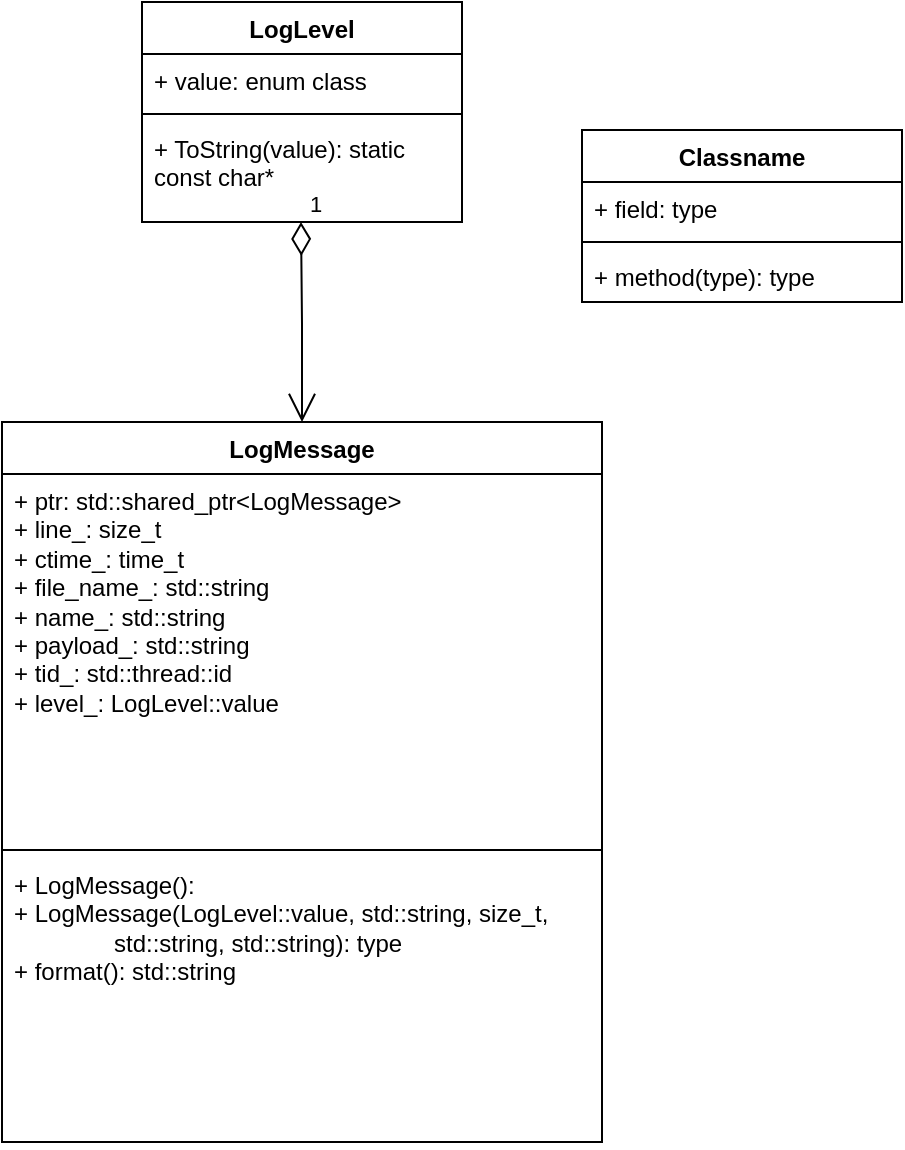 <mxfile version="26.1.3">
  <diagram name="第 1 页" id="fOuAMprKsr2X9MjwaEno">
    <mxGraphModel dx="1434" dy="738" grid="1" gridSize="10" guides="1" tooltips="1" connect="1" arrows="1" fold="1" page="1" pageScale="1" pageWidth="827" pageHeight="1169" math="0" shadow="0">
      <root>
        <mxCell id="0" />
        <mxCell id="1" parent="0" />
        <mxCell id="z3Is95D2eXdALTqiWvSm-1" value="LogLevel" style="swimlane;fontStyle=1;align=center;verticalAlign=top;childLayout=stackLayout;horizontal=1;startSize=26;horizontalStack=0;resizeParent=1;resizeParentMax=0;resizeLast=0;collapsible=1;marginBottom=0;whiteSpace=wrap;html=1;" vertex="1" parent="1">
          <mxGeometry x="400" y="130" width="160" height="110" as="geometry" />
        </mxCell>
        <mxCell id="z3Is95D2eXdALTqiWvSm-2" value="+ value: enum class" style="text;strokeColor=none;fillColor=none;align=left;verticalAlign=top;spacingLeft=4;spacingRight=4;overflow=hidden;rotatable=0;points=[[0,0.5],[1,0.5]];portConstraint=eastwest;whiteSpace=wrap;html=1;" vertex="1" parent="z3Is95D2eXdALTqiWvSm-1">
          <mxGeometry y="26" width="160" height="26" as="geometry" />
        </mxCell>
        <mxCell id="z3Is95D2eXdALTqiWvSm-3" value="" style="line;strokeWidth=1;fillColor=none;align=left;verticalAlign=middle;spacingTop=-1;spacingLeft=3;spacingRight=3;rotatable=0;labelPosition=right;points=[];portConstraint=eastwest;strokeColor=inherit;" vertex="1" parent="z3Is95D2eXdALTqiWvSm-1">
          <mxGeometry y="52" width="160" height="8" as="geometry" />
        </mxCell>
        <mxCell id="z3Is95D2eXdALTqiWvSm-4" value="+ ToString(value): static const char*" style="text;strokeColor=none;fillColor=none;align=left;verticalAlign=top;spacingLeft=4;spacingRight=4;overflow=hidden;rotatable=0;points=[[0,0.5],[1,0.5]];portConstraint=eastwest;whiteSpace=wrap;html=1;" vertex="1" parent="z3Is95D2eXdALTqiWvSm-1">
          <mxGeometry y="60" width="160" height="50" as="geometry" />
        </mxCell>
        <mxCell id="z3Is95D2eXdALTqiWvSm-5" value="LogMessage" style="swimlane;fontStyle=1;align=center;verticalAlign=top;childLayout=stackLayout;horizontal=1;startSize=26;horizontalStack=0;resizeParent=1;resizeParentMax=0;resizeLast=0;collapsible=1;marginBottom=0;whiteSpace=wrap;html=1;" vertex="1" parent="1">
          <mxGeometry x="330" y="340" width="300" height="360" as="geometry" />
        </mxCell>
        <mxCell id="z3Is95D2eXdALTqiWvSm-6" value="+ ptr: std::shared_ptr&amp;lt;LogMessage&amp;gt;&lt;div&gt;+ line_: size_t&lt;/div&gt;&lt;div&gt;+ ctime_: time_t&lt;/div&gt;&lt;div&gt;+ file_name_: std::string&lt;/div&gt;&lt;div&gt;+ name_: std::string&lt;/div&gt;&lt;div&gt;&lt;div&gt;+ payload_: std::string&lt;/div&gt;&lt;div&gt;+ tid_: std::thread::id&lt;/div&gt;&lt;/div&gt;&lt;div&gt;&lt;div&gt;+ level_: LogLevel::value&lt;/div&gt;&lt;/div&gt;" style="text;strokeColor=none;fillColor=none;align=left;verticalAlign=top;spacingLeft=4;spacingRight=4;overflow=hidden;rotatable=0;points=[[0,0.5],[1,0.5]];portConstraint=eastwest;whiteSpace=wrap;html=1;" vertex="1" parent="z3Is95D2eXdALTqiWvSm-5">
          <mxGeometry y="26" width="300" height="184" as="geometry" />
        </mxCell>
        <mxCell id="z3Is95D2eXdALTqiWvSm-7" value="" style="line;strokeWidth=1;fillColor=none;align=left;verticalAlign=middle;spacingTop=-1;spacingLeft=3;spacingRight=3;rotatable=0;labelPosition=right;points=[];portConstraint=eastwest;strokeColor=inherit;" vertex="1" parent="z3Is95D2eXdALTqiWvSm-5">
          <mxGeometry y="210" width="300" height="8" as="geometry" />
        </mxCell>
        <mxCell id="z3Is95D2eXdALTqiWvSm-8" value="+ LogMessage():&amp;nbsp;&lt;div&gt;+ LogMessage(&lt;span style=&quot;background-color: transparent;&quot;&gt;LogLevel::value, std::string, size_t,&lt;br&gt;&lt;/span&gt;&lt;span style=&quot;background-color: transparent;&quot;&gt;&amp;nbsp; &amp;nbsp; &amp;nbsp; &amp;nbsp; &amp;nbsp; &amp;nbsp; &amp;nbsp; &amp;nbsp;std::string, std::string&lt;/span&gt;): type&lt;/div&gt;&lt;div&gt;+ format(): std::string&lt;/div&gt;" style="text;strokeColor=none;fillColor=none;align=left;verticalAlign=top;spacingLeft=4;spacingRight=4;overflow=hidden;rotatable=0;points=[[0,0.5],[1,0.5]];portConstraint=eastwest;whiteSpace=wrap;html=1;" vertex="1" parent="z3Is95D2eXdALTqiWvSm-5">
          <mxGeometry y="218" width="300" height="142" as="geometry" />
        </mxCell>
        <mxCell id="z3Is95D2eXdALTqiWvSm-9" value="Classname" style="swimlane;fontStyle=1;align=center;verticalAlign=top;childLayout=stackLayout;horizontal=1;startSize=26;horizontalStack=0;resizeParent=1;resizeParentMax=0;resizeLast=0;collapsible=1;marginBottom=0;whiteSpace=wrap;html=1;" vertex="1" parent="1">
          <mxGeometry x="620" y="194" width="160" height="86" as="geometry" />
        </mxCell>
        <mxCell id="z3Is95D2eXdALTqiWvSm-10" value="+ field: type" style="text;strokeColor=none;fillColor=none;align=left;verticalAlign=top;spacingLeft=4;spacingRight=4;overflow=hidden;rotatable=0;points=[[0,0.5],[1,0.5]];portConstraint=eastwest;whiteSpace=wrap;html=1;" vertex="1" parent="z3Is95D2eXdALTqiWvSm-9">
          <mxGeometry y="26" width="160" height="26" as="geometry" />
        </mxCell>
        <mxCell id="z3Is95D2eXdALTqiWvSm-11" value="" style="line;strokeWidth=1;fillColor=none;align=left;verticalAlign=middle;spacingTop=-1;spacingLeft=3;spacingRight=3;rotatable=0;labelPosition=right;points=[];portConstraint=eastwest;strokeColor=inherit;" vertex="1" parent="z3Is95D2eXdALTqiWvSm-9">
          <mxGeometry y="52" width="160" height="8" as="geometry" />
        </mxCell>
        <mxCell id="z3Is95D2eXdALTqiWvSm-12" value="+ method(type): type" style="text;strokeColor=none;fillColor=none;align=left;verticalAlign=top;spacingLeft=4;spacingRight=4;overflow=hidden;rotatable=0;points=[[0,0.5],[1,0.5]];portConstraint=eastwest;whiteSpace=wrap;html=1;" vertex="1" parent="z3Is95D2eXdALTqiWvSm-9">
          <mxGeometry y="60" width="160" height="26" as="geometry" />
        </mxCell>
        <mxCell id="z3Is95D2eXdALTqiWvSm-14" value="1" style="endArrow=open;html=1;endSize=12;startArrow=diamondThin;startSize=14;startFill=0;edgeStyle=orthogonalEdgeStyle;align=left;verticalAlign=bottom;rounded=0;" edge="1" parent="1">
          <mxGeometry x="-1" y="3" relative="1" as="geometry">
            <mxPoint x="479.5" y="240" as="sourcePoint" />
            <mxPoint x="480" y="340" as="targetPoint" />
          </mxGeometry>
        </mxCell>
      </root>
    </mxGraphModel>
  </diagram>
</mxfile>
